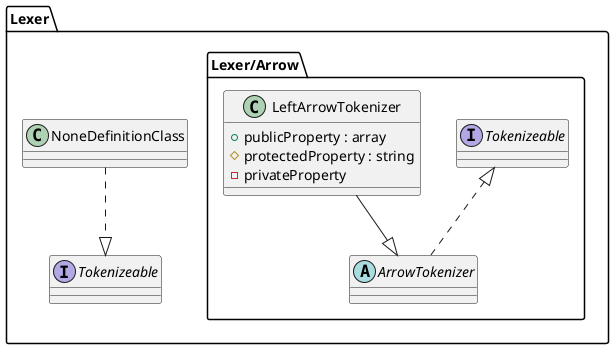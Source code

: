 @startuml
package Lexer {
    interface Tokenizeable
    package Lexer/Arrow {
        abstract class ArrowTokenizer implements Tokenizeable
        class LeftArrowTokenizer {
            + publicProperty : array
            # protectedProperty : string
            - privateProperty
        }
    }

    LeftArrowTokenizer--|>ArrowTokenizer
    NoneDefinitionClass ..|> Tokenizeable
}
@enduml